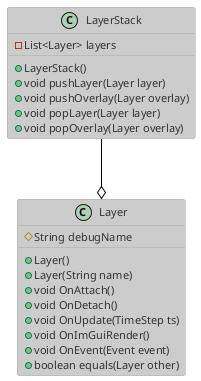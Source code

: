 @startuml

!theme reddress-lightorange

class LayerStack {
    - List<Layer> layers
    + LayerStack()
    + void pushLayer(Layer layer)
    + void pushOverlay(Layer overlay)
    + void popLayer(Layer layer)
    + void popOverlay(Layer overlay)
}

class Layer {
    # String debugName
    + Layer()
    + Layer(String name)
    + void OnAttach()
    + void OnDetach()
    + void OnUpdate(TimeStep ts)
    + void OnImGuiRender()
    + void OnEvent(Event event)
    + boolean equals(Layer other)
}

LayerStack --o Layer
@enduml
